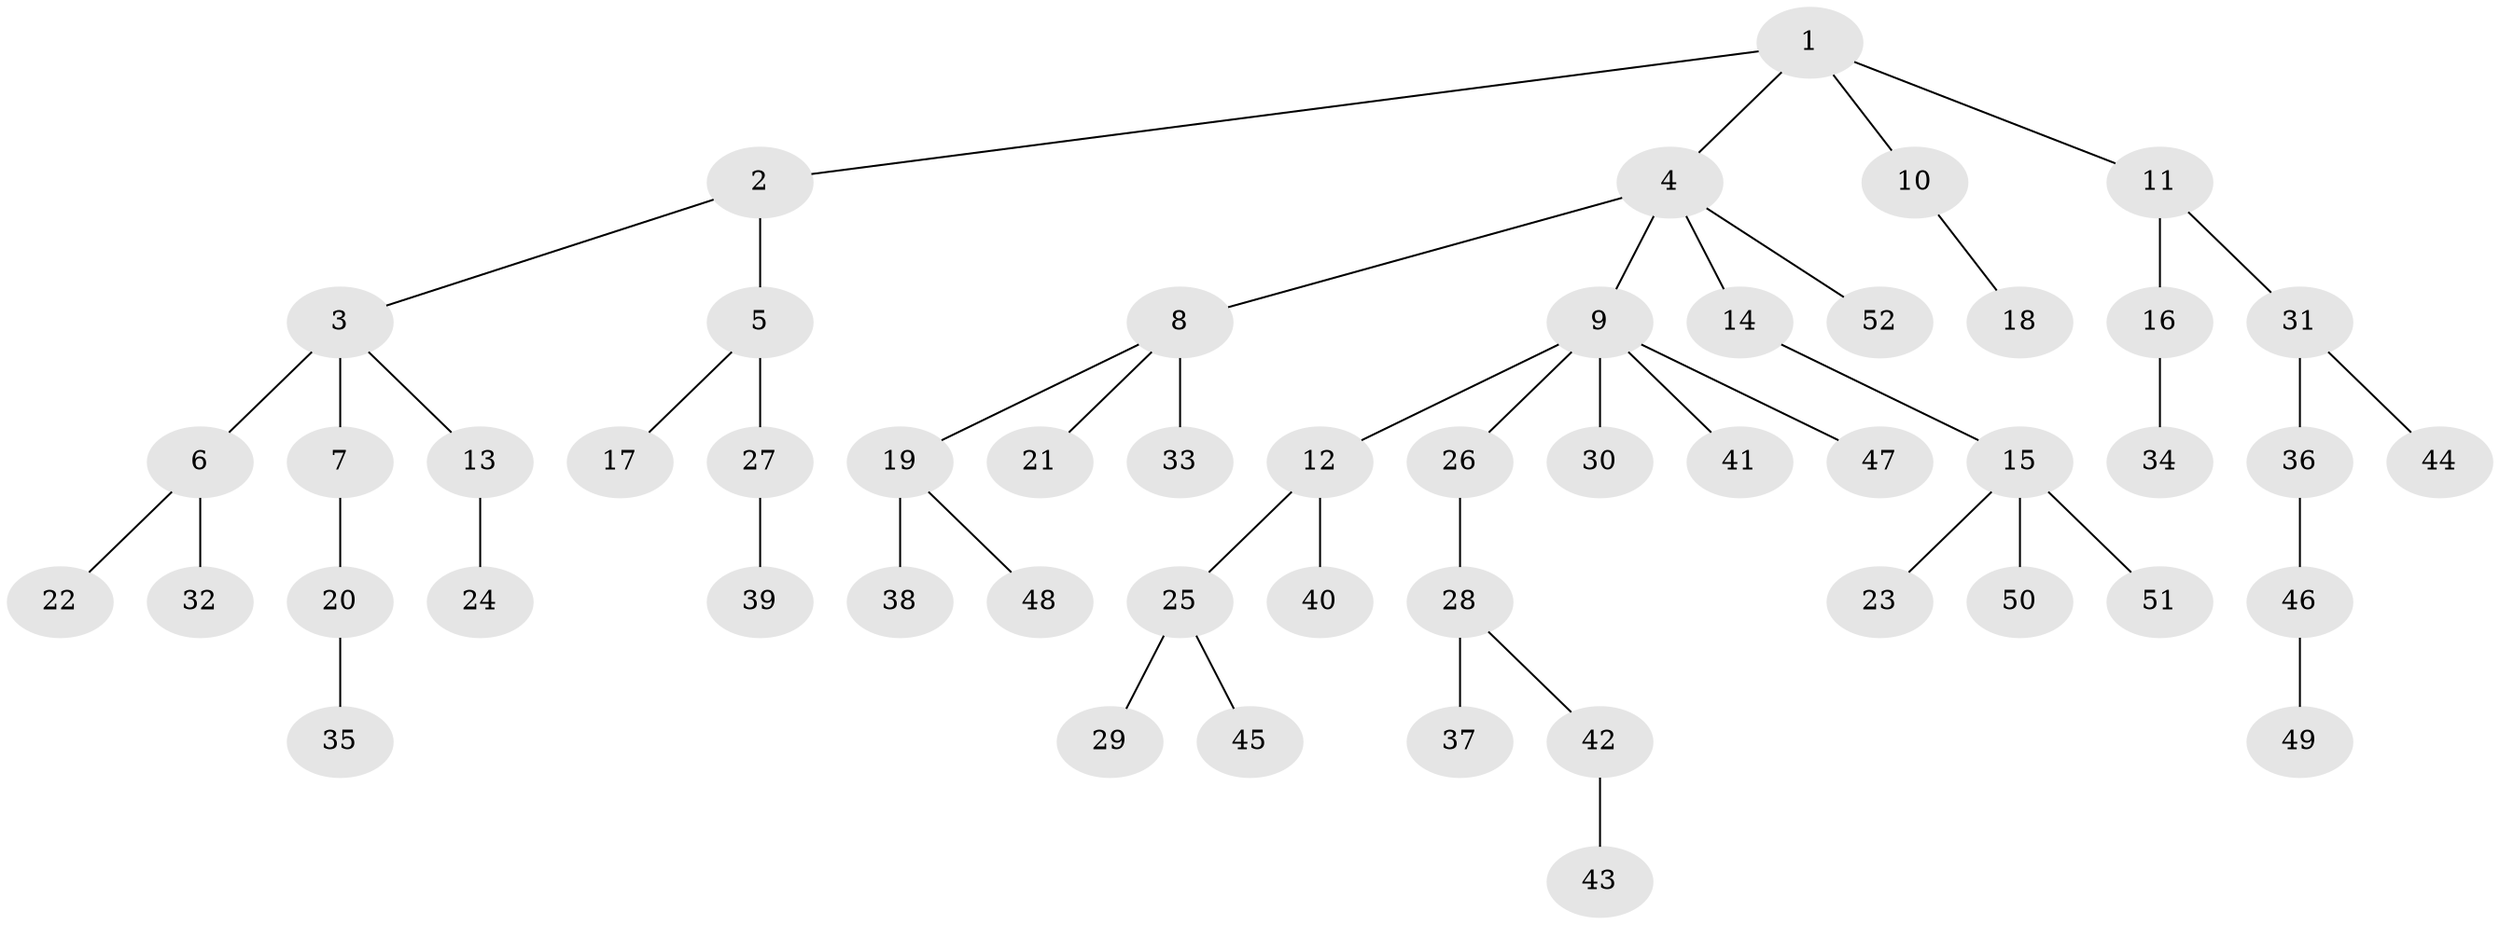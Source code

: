 // original degree distribution, {5: 0.0297029702970297, 4: 0.06930693069306931, 7: 0.009900990099009901, 3: 0.10891089108910891, 2: 0.32673267326732675, 6: 0.009900990099009901, 1: 0.44554455445544555}
// Generated by graph-tools (version 1.1) at 2025/36/03/09/25 02:36:50]
// undirected, 52 vertices, 51 edges
graph export_dot {
graph [start="1"]
  node [color=gray90,style=filled];
  1;
  2;
  3;
  4;
  5;
  6;
  7;
  8;
  9;
  10;
  11;
  12;
  13;
  14;
  15;
  16;
  17;
  18;
  19;
  20;
  21;
  22;
  23;
  24;
  25;
  26;
  27;
  28;
  29;
  30;
  31;
  32;
  33;
  34;
  35;
  36;
  37;
  38;
  39;
  40;
  41;
  42;
  43;
  44;
  45;
  46;
  47;
  48;
  49;
  50;
  51;
  52;
  1 -- 2 [weight=1.0];
  1 -- 4 [weight=1.0];
  1 -- 10 [weight=1.0];
  1 -- 11 [weight=1.0];
  2 -- 3 [weight=1.0];
  2 -- 5 [weight=1.0];
  3 -- 6 [weight=2.0];
  3 -- 7 [weight=1.0];
  3 -- 13 [weight=1.0];
  4 -- 8 [weight=2.0];
  4 -- 9 [weight=1.0];
  4 -- 14 [weight=1.0];
  4 -- 52 [weight=1.0];
  5 -- 17 [weight=1.0];
  5 -- 27 [weight=2.0];
  6 -- 22 [weight=1.0];
  6 -- 32 [weight=1.0];
  7 -- 20 [weight=1.0];
  8 -- 19 [weight=1.0];
  8 -- 21 [weight=1.0];
  8 -- 33 [weight=1.0];
  9 -- 12 [weight=1.0];
  9 -- 26 [weight=1.0];
  9 -- 30 [weight=2.0];
  9 -- 41 [weight=1.0];
  9 -- 47 [weight=1.0];
  10 -- 18 [weight=1.0];
  11 -- 16 [weight=1.0];
  11 -- 31 [weight=1.0];
  12 -- 25 [weight=1.0];
  12 -- 40 [weight=1.0];
  13 -- 24 [weight=1.0];
  14 -- 15 [weight=1.0];
  15 -- 23 [weight=1.0];
  15 -- 50 [weight=1.0];
  15 -- 51 [weight=1.0];
  16 -- 34 [weight=3.0];
  19 -- 38 [weight=1.0];
  19 -- 48 [weight=1.0];
  20 -- 35 [weight=1.0];
  25 -- 29 [weight=1.0];
  25 -- 45 [weight=1.0];
  26 -- 28 [weight=1.0];
  27 -- 39 [weight=1.0];
  28 -- 37 [weight=2.0];
  28 -- 42 [weight=1.0];
  31 -- 36 [weight=1.0];
  31 -- 44 [weight=1.0];
  36 -- 46 [weight=1.0];
  42 -- 43 [weight=1.0];
  46 -- 49 [weight=1.0];
}
